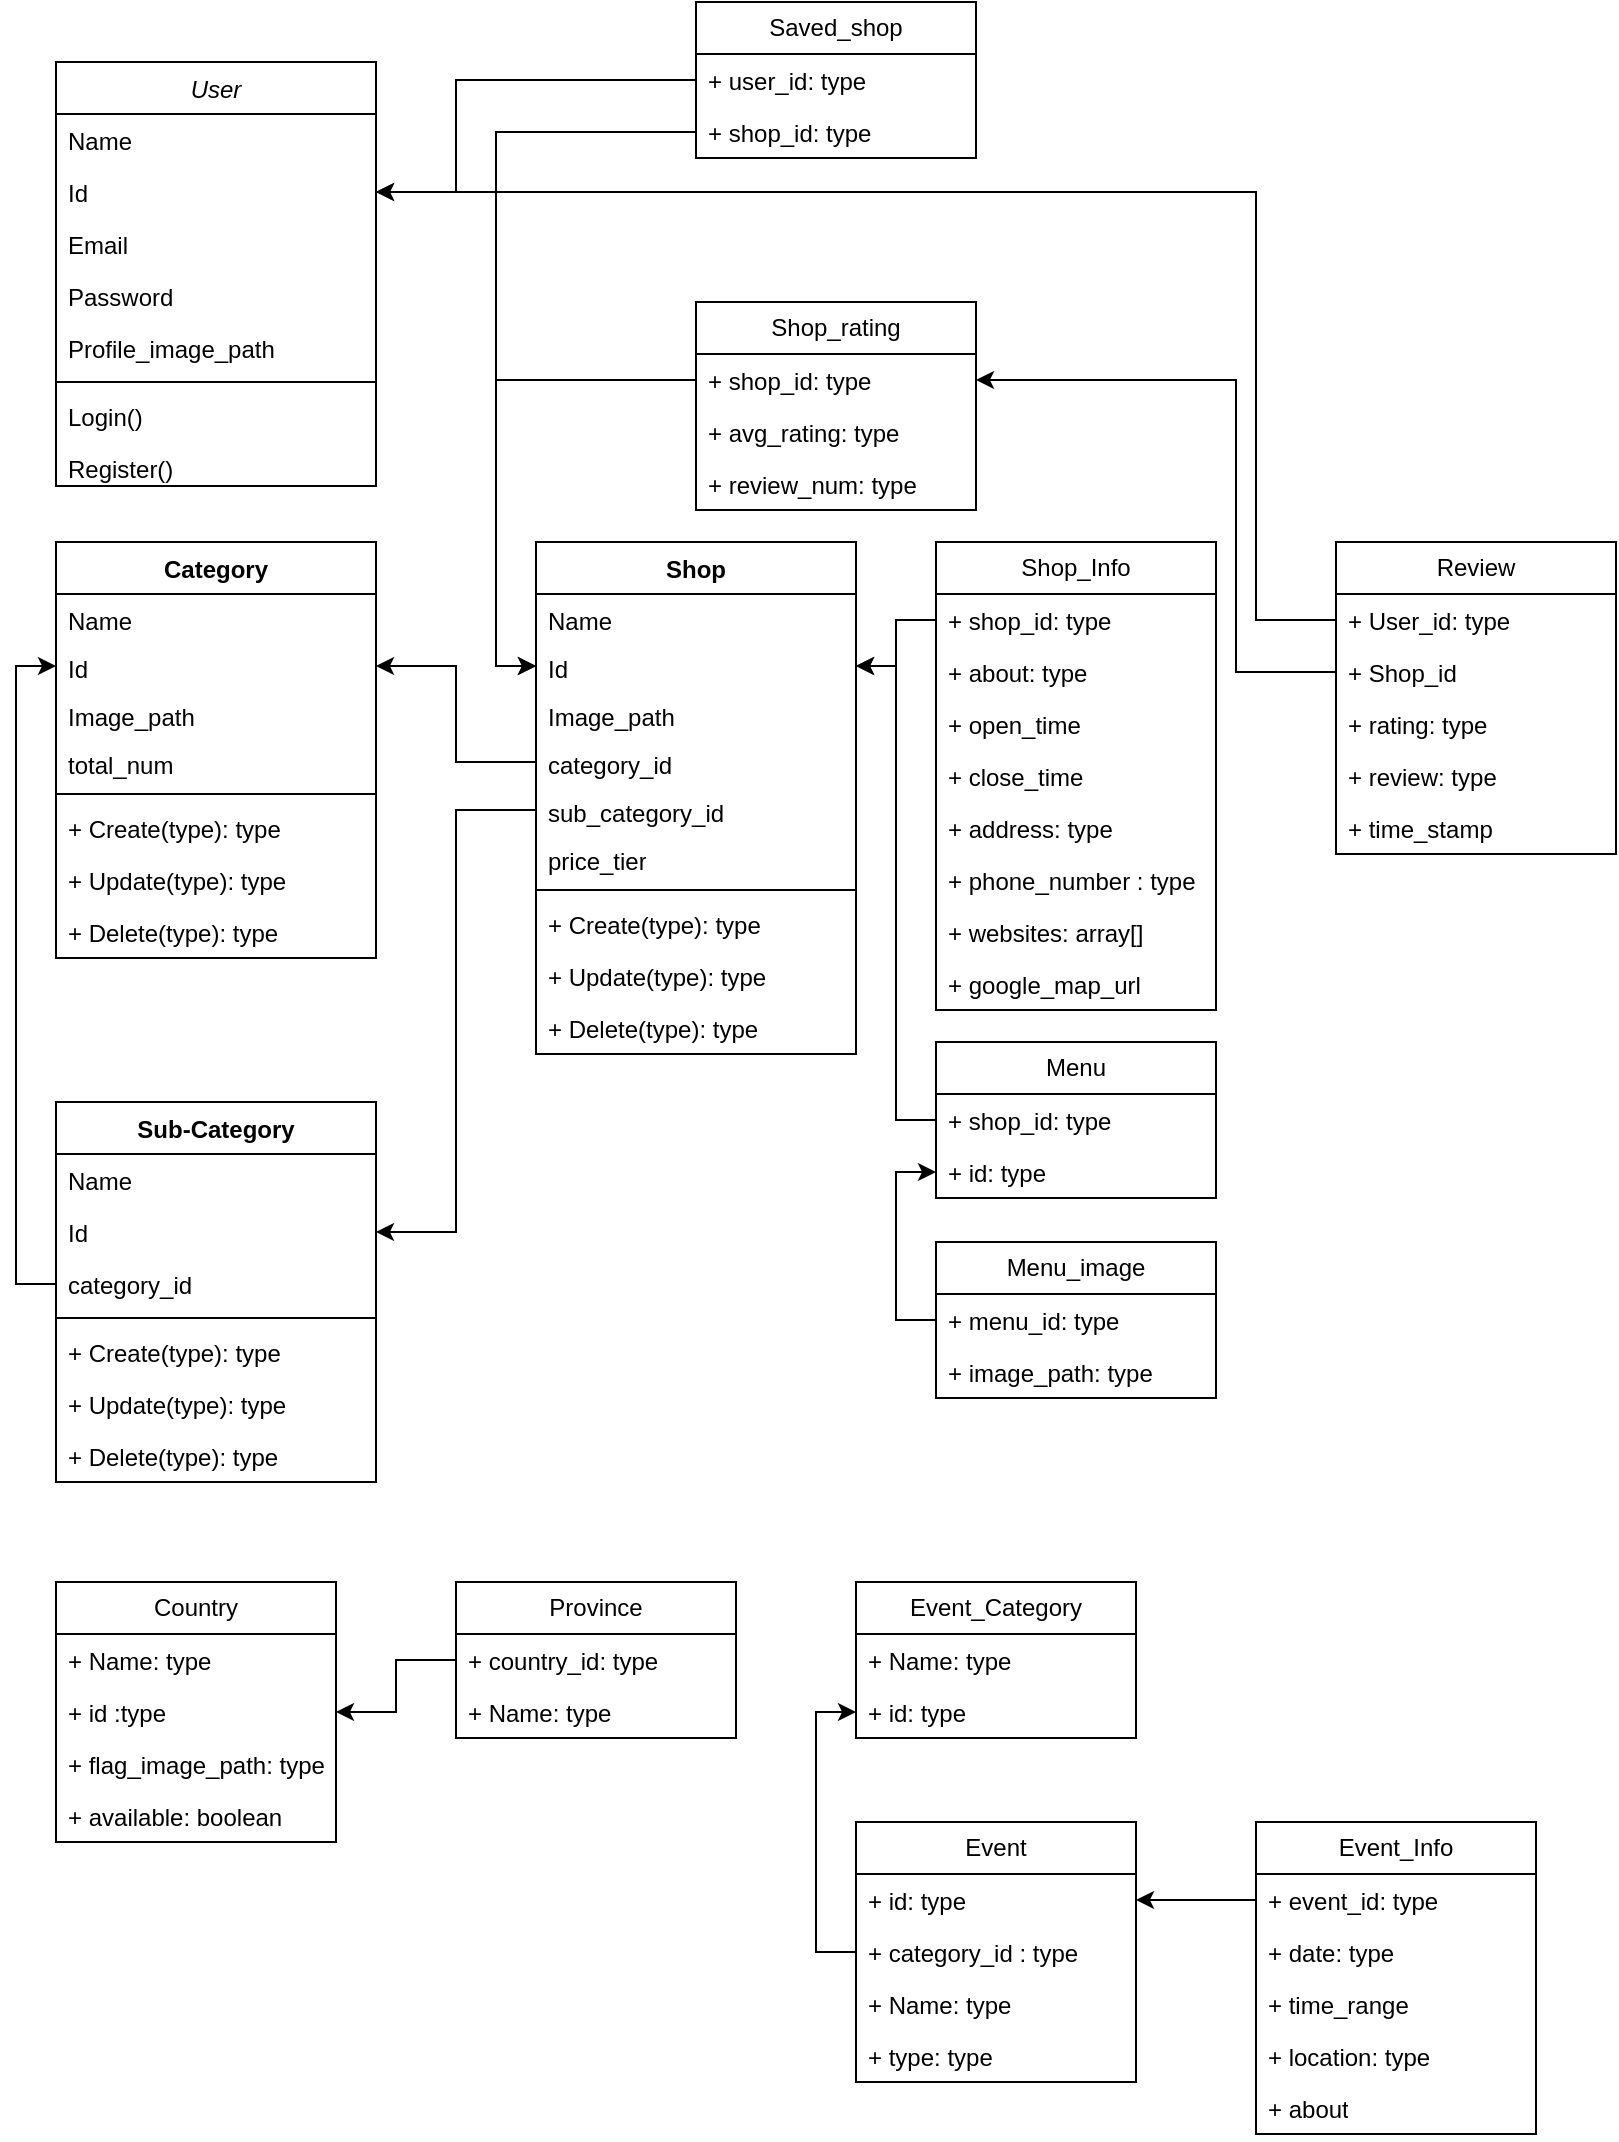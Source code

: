 <mxfile version="24.7.1" type="github">
  <diagram id="C5RBs43oDa-KdzZeNtuy" name="Page-1">
    <mxGraphModel dx="778" dy="419" grid="1" gridSize="10" guides="1" tooltips="1" connect="1" arrows="1" fold="1" page="1" pageScale="1" pageWidth="827" pageHeight="1169" math="0" shadow="0">
      <root>
        <mxCell id="WIyWlLk6GJQsqaUBKTNV-0" />
        <mxCell id="WIyWlLk6GJQsqaUBKTNV-1" parent="WIyWlLk6GJQsqaUBKTNV-0" />
        <mxCell id="zkfFHV4jXpPFQw0GAbJ--0" value="User&#xa;" style="swimlane;fontStyle=2;align=center;verticalAlign=top;childLayout=stackLayout;horizontal=1;startSize=26;horizontalStack=0;resizeParent=1;resizeLast=0;collapsible=1;marginBottom=0;rounded=0;shadow=0;strokeWidth=1;" parent="WIyWlLk6GJQsqaUBKTNV-1" vertex="1">
          <mxGeometry x="200" y="40" width="160" height="212" as="geometry">
            <mxRectangle x="230" y="140" width="160" height="26" as="alternateBounds" />
          </mxGeometry>
        </mxCell>
        <mxCell id="zkfFHV4jXpPFQw0GAbJ--1" value="Name" style="text;align=left;verticalAlign=top;spacingLeft=4;spacingRight=4;overflow=hidden;rotatable=0;points=[[0,0.5],[1,0.5]];portConstraint=eastwest;" parent="zkfFHV4jXpPFQw0GAbJ--0" vertex="1">
          <mxGeometry y="26" width="160" height="26" as="geometry" />
        </mxCell>
        <mxCell id="S7mCLV7I0SKDCTVl_gss-84" value="Id" style="text;align=left;verticalAlign=top;spacingLeft=4;spacingRight=4;overflow=hidden;rotatable=0;points=[[0,0.5],[1,0.5]];portConstraint=eastwest;" vertex="1" parent="zkfFHV4jXpPFQw0GAbJ--0">
          <mxGeometry y="52" width="160" height="26" as="geometry" />
        </mxCell>
        <mxCell id="zkfFHV4jXpPFQw0GAbJ--2" value="Email" style="text;align=left;verticalAlign=top;spacingLeft=4;spacingRight=4;overflow=hidden;rotatable=0;points=[[0,0.5],[1,0.5]];portConstraint=eastwest;rounded=0;shadow=0;html=0;" parent="zkfFHV4jXpPFQw0GAbJ--0" vertex="1">
          <mxGeometry y="78" width="160" height="26" as="geometry" />
        </mxCell>
        <mxCell id="zkfFHV4jXpPFQw0GAbJ--3" value="Password" style="text;align=left;verticalAlign=top;spacingLeft=4;spacingRight=4;overflow=hidden;rotatable=0;points=[[0,0.5],[1,0.5]];portConstraint=eastwest;rounded=0;shadow=0;html=0;" parent="zkfFHV4jXpPFQw0GAbJ--0" vertex="1">
          <mxGeometry y="104" width="160" height="26" as="geometry" />
        </mxCell>
        <mxCell id="S7mCLV7I0SKDCTVl_gss-137" value="Profile_image_path" style="text;align=left;verticalAlign=top;spacingLeft=4;spacingRight=4;overflow=hidden;rotatable=0;points=[[0,0.5],[1,0.5]];portConstraint=eastwest;rounded=0;shadow=0;html=0;" vertex="1" parent="zkfFHV4jXpPFQw0GAbJ--0">
          <mxGeometry y="130" width="160" height="26" as="geometry" />
        </mxCell>
        <mxCell id="zkfFHV4jXpPFQw0GAbJ--4" value="" style="line;html=1;strokeWidth=1;align=left;verticalAlign=middle;spacingTop=-1;spacingLeft=3;spacingRight=3;rotatable=0;labelPosition=right;points=[];portConstraint=eastwest;" parent="zkfFHV4jXpPFQw0GAbJ--0" vertex="1">
          <mxGeometry y="156" width="160" height="8" as="geometry" />
        </mxCell>
        <mxCell id="zkfFHV4jXpPFQw0GAbJ--5" value="Login()" style="text;align=left;verticalAlign=top;spacingLeft=4;spacingRight=4;overflow=hidden;rotatable=0;points=[[0,0.5],[1,0.5]];portConstraint=eastwest;" parent="zkfFHV4jXpPFQw0GAbJ--0" vertex="1">
          <mxGeometry y="164" width="160" height="26" as="geometry" />
        </mxCell>
        <mxCell id="S7mCLV7I0SKDCTVl_gss-4" value="Register()" style="text;align=left;verticalAlign=top;spacingLeft=4;spacingRight=4;overflow=hidden;rotatable=0;points=[[0,0.5],[1,0.5]];portConstraint=eastwest;" vertex="1" parent="zkfFHV4jXpPFQw0GAbJ--0">
          <mxGeometry y="190" width="160" height="22" as="geometry" />
        </mxCell>
        <mxCell id="S7mCLV7I0SKDCTVl_gss-25" value="Category" style="swimlane;align=center;verticalAlign=top;childLayout=stackLayout;horizontal=1;startSize=26;horizontalStack=0;resizeParent=1;resizeParentMax=0;resizeLast=0;collapsible=1;marginBottom=0;whiteSpace=wrap;html=1;" vertex="1" parent="WIyWlLk6GJQsqaUBKTNV-1">
          <mxGeometry x="200" y="280" width="160" height="208" as="geometry">
            <mxRectangle x="200" y="240" width="90" height="30" as="alternateBounds" />
          </mxGeometry>
        </mxCell>
        <mxCell id="S7mCLV7I0SKDCTVl_gss-29" value="Name" style="text;strokeColor=none;fillColor=none;align=left;verticalAlign=top;spacingLeft=4;spacingRight=4;overflow=hidden;rotatable=0;points=[[0,0.5],[1,0.5]];portConstraint=eastwest;whiteSpace=wrap;html=1;" vertex="1" parent="S7mCLV7I0SKDCTVl_gss-25">
          <mxGeometry y="26" width="160" height="24" as="geometry" />
        </mxCell>
        <mxCell id="S7mCLV7I0SKDCTVl_gss-26" value="Id&amp;nbsp;" style="text;strokeColor=none;fillColor=none;align=left;verticalAlign=top;spacingLeft=4;spacingRight=4;overflow=hidden;rotatable=0;points=[[0,0.5],[1,0.5]];portConstraint=eastwest;whiteSpace=wrap;html=1;" vertex="1" parent="S7mCLV7I0SKDCTVl_gss-25">
          <mxGeometry y="50" width="160" height="24" as="geometry" />
        </mxCell>
        <mxCell id="S7mCLV7I0SKDCTVl_gss-30" value="Image_path" style="text;strokeColor=none;fillColor=none;align=left;verticalAlign=top;spacingLeft=4;spacingRight=4;overflow=hidden;rotatable=0;points=[[0,0.5],[1,0.5]];portConstraint=eastwest;whiteSpace=wrap;html=1;" vertex="1" parent="S7mCLV7I0SKDCTVl_gss-25">
          <mxGeometry y="74" width="160" height="24" as="geometry" />
        </mxCell>
        <mxCell id="S7mCLV7I0SKDCTVl_gss-31" value="total_num" style="text;strokeColor=none;fillColor=none;align=left;verticalAlign=top;spacingLeft=4;spacingRight=4;overflow=hidden;rotatable=0;points=[[0,0.5],[1,0.5]];portConstraint=eastwest;whiteSpace=wrap;html=1;" vertex="1" parent="S7mCLV7I0SKDCTVl_gss-25">
          <mxGeometry y="98" width="160" height="24" as="geometry" />
        </mxCell>
        <mxCell id="S7mCLV7I0SKDCTVl_gss-27" value="" style="line;strokeWidth=1;fillColor=none;align=left;verticalAlign=middle;spacingTop=-1;spacingLeft=3;spacingRight=3;rotatable=0;labelPosition=right;points=[];portConstraint=eastwest;strokeColor=inherit;" vertex="1" parent="S7mCLV7I0SKDCTVl_gss-25">
          <mxGeometry y="122" width="160" height="8" as="geometry" />
        </mxCell>
        <mxCell id="S7mCLV7I0SKDCTVl_gss-28" value="+ Create(type): type" style="text;strokeColor=none;fillColor=none;align=left;verticalAlign=top;spacingLeft=4;spacingRight=4;overflow=hidden;rotatable=0;points=[[0,0.5],[1,0.5]];portConstraint=eastwest;whiteSpace=wrap;html=1;" vertex="1" parent="S7mCLV7I0SKDCTVl_gss-25">
          <mxGeometry y="130" width="160" height="26" as="geometry" />
        </mxCell>
        <mxCell id="S7mCLV7I0SKDCTVl_gss-34" value="+ Update(type): type" style="text;strokeColor=none;fillColor=none;align=left;verticalAlign=top;spacingLeft=4;spacingRight=4;overflow=hidden;rotatable=0;points=[[0,0.5],[1,0.5]];portConstraint=eastwest;whiteSpace=wrap;html=1;" vertex="1" parent="S7mCLV7I0SKDCTVl_gss-25">
          <mxGeometry y="156" width="160" height="26" as="geometry" />
        </mxCell>
        <mxCell id="S7mCLV7I0SKDCTVl_gss-33" value="+ Delete(type): type" style="text;strokeColor=none;fillColor=none;align=left;verticalAlign=top;spacingLeft=4;spacingRight=4;overflow=hidden;rotatable=0;points=[[0,0.5],[1,0.5]];portConstraint=eastwest;whiteSpace=wrap;html=1;" vertex="1" parent="S7mCLV7I0SKDCTVl_gss-25">
          <mxGeometry y="182" width="160" height="26" as="geometry" />
        </mxCell>
        <mxCell id="S7mCLV7I0SKDCTVl_gss-35" value="Sub-Category" style="swimlane;fontStyle=1;align=center;verticalAlign=top;childLayout=stackLayout;horizontal=1;startSize=26;horizontalStack=0;resizeParent=1;resizeParentMax=0;resizeLast=0;collapsible=1;marginBottom=0;whiteSpace=wrap;html=1;" vertex="1" parent="WIyWlLk6GJQsqaUBKTNV-1">
          <mxGeometry x="200" y="560" width="160" height="190" as="geometry" />
        </mxCell>
        <mxCell id="S7mCLV7I0SKDCTVl_gss-36" value="Name" style="text;strokeColor=none;fillColor=none;align=left;verticalAlign=top;spacingLeft=4;spacingRight=4;overflow=hidden;rotatable=0;points=[[0,0.5],[1,0.5]];portConstraint=eastwest;whiteSpace=wrap;html=1;" vertex="1" parent="S7mCLV7I0SKDCTVl_gss-35">
          <mxGeometry y="26" width="160" height="26" as="geometry" />
        </mxCell>
        <mxCell id="S7mCLV7I0SKDCTVl_gss-39" value="Id&amp;nbsp;" style="text;strokeColor=none;fillColor=none;align=left;verticalAlign=top;spacingLeft=4;spacingRight=4;overflow=hidden;rotatable=0;points=[[0,0.5],[1,0.5]];portConstraint=eastwest;whiteSpace=wrap;html=1;" vertex="1" parent="S7mCLV7I0SKDCTVl_gss-35">
          <mxGeometry y="52" width="160" height="26" as="geometry" />
        </mxCell>
        <mxCell id="S7mCLV7I0SKDCTVl_gss-40" value="category_id&amp;nbsp;" style="text;strokeColor=none;fillColor=none;align=left;verticalAlign=top;spacingLeft=4;spacingRight=4;overflow=hidden;rotatable=0;points=[[0,0.5],[1,0.5]];portConstraint=eastwest;whiteSpace=wrap;html=1;" vertex="1" parent="S7mCLV7I0SKDCTVl_gss-35">
          <mxGeometry y="78" width="160" height="26" as="geometry" />
        </mxCell>
        <mxCell id="S7mCLV7I0SKDCTVl_gss-37" value="" style="line;strokeWidth=1;fillColor=none;align=left;verticalAlign=middle;spacingTop=-1;spacingLeft=3;spacingRight=3;rotatable=0;labelPosition=right;points=[];portConstraint=eastwest;strokeColor=inherit;" vertex="1" parent="S7mCLV7I0SKDCTVl_gss-35">
          <mxGeometry y="104" width="160" height="8" as="geometry" />
        </mxCell>
        <mxCell id="S7mCLV7I0SKDCTVl_gss-46" value="+ Create(type): type" style="text;strokeColor=none;fillColor=none;align=left;verticalAlign=top;spacingLeft=4;spacingRight=4;overflow=hidden;rotatable=0;points=[[0,0.5],[1,0.5]];portConstraint=eastwest;whiteSpace=wrap;html=1;" vertex="1" parent="S7mCLV7I0SKDCTVl_gss-35">
          <mxGeometry y="112" width="160" height="26" as="geometry" />
        </mxCell>
        <mxCell id="S7mCLV7I0SKDCTVl_gss-47" value="+ Update(type): type" style="text;strokeColor=none;fillColor=none;align=left;verticalAlign=top;spacingLeft=4;spacingRight=4;overflow=hidden;rotatable=0;points=[[0,0.5],[1,0.5]];portConstraint=eastwest;whiteSpace=wrap;html=1;" vertex="1" parent="S7mCLV7I0SKDCTVl_gss-35">
          <mxGeometry y="138" width="160" height="26" as="geometry" />
        </mxCell>
        <mxCell id="S7mCLV7I0SKDCTVl_gss-48" value="+ Delete(type): type" style="text;strokeColor=none;fillColor=none;align=left;verticalAlign=top;spacingLeft=4;spacingRight=4;overflow=hidden;rotatable=0;points=[[0,0.5],[1,0.5]];portConstraint=eastwest;whiteSpace=wrap;html=1;" vertex="1" parent="S7mCLV7I0SKDCTVl_gss-35">
          <mxGeometry y="164" width="160" height="26" as="geometry" />
        </mxCell>
        <mxCell id="S7mCLV7I0SKDCTVl_gss-42" style="edgeStyle=orthogonalEdgeStyle;rounded=0;orthogonalLoop=1;jettySize=auto;html=1;entryX=0;entryY=0.5;entryDx=0;entryDy=0;" edge="1" parent="WIyWlLk6GJQsqaUBKTNV-1" source="S7mCLV7I0SKDCTVl_gss-40" target="S7mCLV7I0SKDCTVl_gss-26">
          <mxGeometry relative="1" as="geometry" />
        </mxCell>
        <mxCell id="S7mCLV7I0SKDCTVl_gss-49" value="Shop" style="swimlane;align=center;verticalAlign=top;childLayout=stackLayout;horizontal=1;startSize=26;horizontalStack=0;resizeParent=1;resizeParentMax=0;resizeLast=0;collapsible=1;marginBottom=0;whiteSpace=wrap;html=1;" vertex="1" parent="WIyWlLk6GJQsqaUBKTNV-1">
          <mxGeometry x="440" y="280" width="160" height="256" as="geometry">
            <mxRectangle x="200" y="240" width="90" height="30" as="alternateBounds" />
          </mxGeometry>
        </mxCell>
        <mxCell id="S7mCLV7I0SKDCTVl_gss-50" value="Name" style="text;strokeColor=none;fillColor=none;align=left;verticalAlign=top;spacingLeft=4;spacingRight=4;overflow=hidden;rotatable=0;points=[[0,0.5],[1,0.5]];portConstraint=eastwest;whiteSpace=wrap;html=1;" vertex="1" parent="S7mCLV7I0SKDCTVl_gss-49">
          <mxGeometry y="26" width="160" height="24" as="geometry" />
        </mxCell>
        <mxCell id="S7mCLV7I0SKDCTVl_gss-51" value="Id&amp;nbsp;" style="text;strokeColor=none;fillColor=none;align=left;verticalAlign=top;spacingLeft=4;spacingRight=4;overflow=hidden;rotatable=0;points=[[0,0.5],[1,0.5]];portConstraint=eastwest;whiteSpace=wrap;html=1;" vertex="1" parent="S7mCLV7I0SKDCTVl_gss-49">
          <mxGeometry y="50" width="160" height="24" as="geometry" />
        </mxCell>
        <mxCell id="S7mCLV7I0SKDCTVl_gss-52" value="Image_path" style="text;strokeColor=none;fillColor=none;align=left;verticalAlign=top;spacingLeft=4;spacingRight=4;overflow=hidden;rotatable=0;points=[[0,0.5],[1,0.5]];portConstraint=eastwest;whiteSpace=wrap;html=1;" vertex="1" parent="S7mCLV7I0SKDCTVl_gss-49">
          <mxGeometry y="74" width="160" height="24" as="geometry" />
        </mxCell>
        <mxCell id="S7mCLV7I0SKDCTVl_gss-53" value="category_id" style="text;strokeColor=none;fillColor=none;align=left;verticalAlign=top;spacingLeft=4;spacingRight=4;overflow=hidden;rotatable=0;points=[[0,0.5],[1,0.5]];portConstraint=eastwest;whiteSpace=wrap;html=1;" vertex="1" parent="S7mCLV7I0SKDCTVl_gss-49">
          <mxGeometry y="98" width="160" height="24" as="geometry" />
        </mxCell>
        <mxCell id="S7mCLV7I0SKDCTVl_gss-59" value="sub_category_id" style="text;strokeColor=none;fillColor=none;align=left;verticalAlign=top;spacingLeft=4;spacingRight=4;overflow=hidden;rotatable=0;points=[[0,0.5],[1,0.5]];portConstraint=eastwest;whiteSpace=wrap;html=1;" vertex="1" parent="S7mCLV7I0SKDCTVl_gss-49">
          <mxGeometry y="122" width="160" height="24" as="geometry" />
        </mxCell>
        <mxCell id="S7mCLV7I0SKDCTVl_gss-109" value="price_tier" style="text;strokeColor=none;fillColor=none;align=left;verticalAlign=top;spacingLeft=4;spacingRight=4;overflow=hidden;rotatable=0;points=[[0,0.5],[1,0.5]];portConstraint=eastwest;whiteSpace=wrap;html=1;" vertex="1" parent="S7mCLV7I0SKDCTVl_gss-49">
          <mxGeometry y="146" width="160" height="24" as="geometry" />
        </mxCell>
        <mxCell id="S7mCLV7I0SKDCTVl_gss-54" value="" style="line;strokeWidth=1;fillColor=none;align=left;verticalAlign=middle;spacingTop=-1;spacingLeft=3;spacingRight=3;rotatable=0;labelPosition=right;points=[];portConstraint=eastwest;strokeColor=inherit;" vertex="1" parent="S7mCLV7I0SKDCTVl_gss-49">
          <mxGeometry y="170" width="160" height="8" as="geometry" />
        </mxCell>
        <mxCell id="S7mCLV7I0SKDCTVl_gss-55" value="+ Create(type): type" style="text;strokeColor=none;fillColor=none;align=left;verticalAlign=top;spacingLeft=4;spacingRight=4;overflow=hidden;rotatable=0;points=[[0,0.5],[1,0.5]];portConstraint=eastwest;whiteSpace=wrap;html=1;" vertex="1" parent="S7mCLV7I0SKDCTVl_gss-49">
          <mxGeometry y="178" width="160" height="26" as="geometry" />
        </mxCell>
        <mxCell id="S7mCLV7I0SKDCTVl_gss-56" value="+ Update(type): type" style="text;strokeColor=none;fillColor=none;align=left;verticalAlign=top;spacingLeft=4;spacingRight=4;overflow=hidden;rotatable=0;points=[[0,0.5],[1,0.5]];portConstraint=eastwest;whiteSpace=wrap;html=1;" vertex="1" parent="S7mCLV7I0SKDCTVl_gss-49">
          <mxGeometry y="204" width="160" height="26" as="geometry" />
        </mxCell>
        <mxCell id="S7mCLV7I0SKDCTVl_gss-57" value="+ Delete(type): type" style="text;strokeColor=none;fillColor=none;align=left;verticalAlign=top;spacingLeft=4;spacingRight=4;overflow=hidden;rotatable=0;points=[[0,0.5],[1,0.5]];portConstraint=eastwest;whiteSpace=wrap;html=1;" vertex="1" parent="S7mCLV7I0SKDCTVl_gss-49">
          <mxGeometry y="230" width="160" height="26" as="geometry" />
        </mxCell>
        <mxCell id="S7mCLV7I0SKDCTVl_gss-58" style="edgeStyle=orthogonalEdgeStyle;rounded=0;orthogonalLoop=1;jettySize=auto;html=1;entryX=1;entryY=0.5;entryDx=0;entryDy=0;" edge="1" parent="WIyWlLk6GJQsqaUBKTNV-1" source="S7mCLV7I0SKDCTVl_gss-53" target="S7mCLV7I0SKDCTVl_gss-26">
          <mxGeometry relative="1" as="geometry" />
        </mxCell>
        <mxCell id="S7mCLV7I0SKDCTVl_gss-60" style="edgeStyle=orthogonalEdgeStyle;rounded=0;orthogonalLoop=1;jettySize=auto;html=1;" edge="1" parent="WIyWlLk6GJQsqaUBKTNV-1" source="S7mCLV7I0SKDCTVl_gss-59" target="S7mCLV7I0SKDCTVl_gss-39">
          <mxGeometry relative="1" as="geometry" />
        </mxCell>
        <mxCell id="S7mCLV7I0SKDCTVl_gss-61" value="Shop_Info" style="swimlane;fontStyle=0;childLayout=stackLayout;horizontal=1;startSize=26;fillColor=none;horizontalStack=0;resizeParent=1;resizeParentMax=0;resizeLast=0;collapsible=1;marginBottom=0;whiteSpace=wrap;html=1;" vertex="1" parent="WIyWlLk6GJQsqaUBKTNV-1">
          <mxGeometry x="640" y="280" width="140" height="234" as="geometry" />
        </mxCell>
        <mxCell id="S7mCLV7I0SKDCTVl_gss-62" value="+ shop_id: type" style="text;strokeColor=none;fillColor=none;align=left;verticalAlign=top;spacingLeft=4;spacingRight=4;overflow=hidden;rotatable=0;points=[[0,0.5],[1,0.5]];portConstraint=eastwest;whiteSpace=wrap;html=1;" vertex="1" parent="S7mCLV7I0SKDCTVl_gss-61">
          <mxGeometry y="26" width="140" height="26" as="geometry" />
        </mxCell>
        <mxCell id="S7mCLV7I0SKDCTVl_gss-63" value="+ about: type" style="text;strokeColor=none;fillColor=none;align=left;verticalAlign=top;spacingLeft=4;spacingRight=4;overflow=hidden;rotatable=0;points=[[0,0.5],[1,0.5]];portConstraint=eastwest;whiteSpace=wrap;html=1;" vertex="1" parent="S7mCLV7I0SKDCTVl_gss-61">
          <mxGeometry y="52" width="140" height="26" as="geometry" />
        </mxCell>
        <mxCell id="S7mCLV7I0SKDCTVl_gss-90" value="+ open_time" style="text;strokeColor=none;fillColor=none;align=left;verticalAlign=top;spacingLeft=4;spacingRight=4;overflow=hidden;rotatable=0;points=[[0,0.5],[1,0.5]];portConstraint=eastwest;whiteSpace=wrap;html=1;" vertex="1" parent="S7mCLV7I0SKDCTVl_gss-61">
          <mxGeometry y="78" width="140" height="26" as="geometry" />
        </mxCell>
        <mxCell id="S7mCLV7I0SKDCTVl_gss-91" value="+ close_time" style="text;strokeColor=none;fillColor=none;align=left;verticalAlign=top;spacingLeft=4;spacingRight=4;overflow=hidden;rotatable=0;points=[[0,0.5],[1,0.5]];portConstraint=eastwest;whiteSpace=wrap;html=1;" vertex="1" parent="S7mCLV7I0SKDCTVl_gss-61">
          <mxGeometry y="104" width="140" height="26" as="geometry" />
        </mxCell>
        <mxCell id="S7mCLV7I0SKDCTVl_gss-64" value="+ address: type" style="text;strokeColor=none;fillColor=none;align=left;verticalAlign=top;spacingLeft=4;spacingRight=4;overflow=hidden;rotatable=0;points=[[0,0.5],[1,0.5]];portConstraint=eastwest;whiteSpace=wrap;html=1;" vertex="1" parent="S7mCLV7I0SKDCTVl_gss-61">
          <mxGeometry y="130" width="140" height="26" as="geometry" />
        </mxCell>
        <mxCell id="S7mCLV7I0SKDCTVl_gss-66" value="+ phone_number : type" style="text;strokeColor=none;fillColor=none;align=left;verticalAlign=top;spacingLeft=4;spacingRight=4;overflow=hidden;rotatable=0;points=[[0,0.5],[1,0.5]];portConstraint=eastwest;whiteSpace=wrap;html=1;" vertex="1" parent="S7mCLV7I0SKDCTVl_gss-61">
          <mxGeometry y="156" width="140" height="26" as="geometry" />
        </mxCell>
        <mxCell id="S7mCLV7I0SKDCTVl_gss-67" value="+ websites: array[]" style="text;strokeColor=none;fillColor=none;align=left;verticalAlign=top;spacingLeft=4;spacingRight=4;overflow=hidden;rotatable=0;points=[[0,0.5],[1,0.5]];portConstraint=eastwest;whiteSpace=wrap;html=1;" vertex="1" parent="S7mCLV7I0SKDCTVl_gss-61">
          <mxGeometry y="182" width="140" height="26" as="geometry" />
        </mxCell>
        <mxCell id="S7mCLV7I0SKDCTVl_gss-68" value="+ google_map_url&amp;nbsp;" style="text;strokeColor=none;fillColor=none;align=left;verticalAlign=top;spacingLeft=4;spacingRight=4;overflow=hidden;rotatable=0;points=[[0,0.5],[1,0.5]];portConstraint=eastwest;whiteSpace=wrap;html=1;" vertex="1" parent="S7mCLV7I0SKDCTVl_gss-61">
          <mxGeometry y="208" width="140" height="26" as="geometry" />
        </mxCell>
        <mxCell id="S7mCLV7I0SKDCTVl_gss-65" style="edgeStyle=orthogonalEdgeStyle;rounded=0;orthogonalLoop=1;jettySize=auto;html=1;" edge="1" parent="WIyWlLk6GJQsqaUBKTNV-1" source="S7mCLV7I0SKDCTVl_gss-62" target="S7mCLV7I0SKDCTVl_gss-51">
          <mxGeometry relative="1" as="geometry" />
        </mxCell>
        <mxCell id="S7mCLV7I0SKDCTVl_gss-69" value="Menu" style="swimlane;fontStyle=0;childLayout=stackLayout;horizontal=1;startSize=26;fillColor=none;horizontalStack=0;resizeParent=1;resizeParentMax=0;resizeLast=0;collapsible=1;marginBottom=0;whiteSpace=wrap;html=1;" vertex="1" parent="WIyWlLk6GJQsqaUBKTNV-1">
          <mxGeometry x="640" y="530" width="140" height="78" as="geometry" />
        </mxCell>
        <mxCell id="S7mCLV7I0SKDCTVl_gss-70" value="+ shop_id: type" style="text;strokeColor=none;fillColor=none;align=left;verticalAlign=top;spacingLeft=4;spacingRight=4;overflow=hidden;rotatable=0;points=[[0,0.5],[1,0.5]];portConstraint=eastwest;whiteSpace=wrap;html=1;" vertex="1" parent="S7mCLV7I0SKDCTVl_gss-69">
          <mxGeometry y="26" width="140" height="26" as="geometry" />
        </mxCell>
        <mxCell id="S7mCLV7I0SKDCTVl_gss-71" value="+ id: type" style="text;strokeColor=none;fillColor=none;align=left;verticalAlign=top;spacingLeft=4;spacingRight=4;overflow=hidden;rotatable=0;points=[[0,0.5],[1,0.5]];portConstraint=eastwest;whiteSpace=wrap;html=1;" vertex="1" parent="S7mCLV7I0SKDCTVl_gss-69">
          <mxGeometry y="52" width="140" height="26" as="geometry" />
        </mxCell>
        <mxCell id="S7mCLV7I0SKDCTVl_gss-73" style="edgeStyle=orthogonalEdgeStyle;rounded=0;orthogonalLoop=1;jettySize=auto;html=1;entryX=1;entryY=0.5;entryDx=0;entryDy=0;" edge="1" parent="WIyWlLk6GJQsqaUBKTNV-1" source="S7mCLV7I0SKDCTVl_gss-70" target="S7mCLV7I0SKDCTVl_gss-51">
          <mxGeometry relative="1" as="geometry" />
        </mxCell>
        <mxCell id="S7mCLV7I0SKDCTVl_gss-74" value="Menu_image" style="swimlane;fontStyle=0;childLayout=stackLayout;horizontal=1;startSize=26;fillColor=none;horizontalStack=0;resizeParent=1;resizeParentMax=0;resizeLast=0;collapsible=1;marginBottom=0;whiteSpace=wrap;html=1;" vertex="1" parent="WIyWlLk6GJQsqaUBKTNV-1">
          <mxGeometry x="640" y="630" width="140" height="78" as="geometry" />
        </mxCell>
        <mxCell id="S7mCLV7I0SKDCTVl_gss-75" value="+ menu_id: type" style="text;strokeColor=none;fillColor=none;align=left;verticalAlign=top;spacingLeft=4;spacingRight=4;overflow=hidden;rotatable=0;points=[[0,0.5],[1,0.5]];portConstraint=eastwest;whiteSpace=wrap;html=1;" vertex="1" parent="S7mCLV7I0SKDCTVl_gss-74">
          <mxGeometry y="26" width="140" height="26" as="geometry" />
        </mxCell>
        <mxCell id="S7mCLV7I0SKDCTVl_gss-119" value="+ image_path: type" style="text;strokeColor=none;fillColor=none;align=left;verticalAlign=top;spacingLeft=4;spacingRight=4;overflow=hidden;rotatable=0;points=[[0,0.5],[1,0.5]];portConstraint=eastwest;whiteSpace=wrap;html=1;" vertex="1" parent="S7mCLV7I0SKDCTVl_gss-74">
          <mxGeometry y="52" width="140" height="26" as="geometry" />
        </mxCell>
        <mxCell id="S7mCLV7I0SKDCTVl_gss-78" style="edgeStyle=orthogonalEdgeStyle;rounded=0;orthogonalLoop=1;jettySize=auto;html=1;entryX=0;entryY=0.5;entryDx=0;entryDy=0;" edge="1" parent="WIyWlLk6GJQsqaUBKTNV-1" source="S7mCLV7I0SKDCTVl_gss-75" target="S7mCLV7I0SKDCTVl_gss-71">
          <mxGeometry relative="1" as="geometry" />
        </mxCell>
        <mxCell id="S7mCLV7I0SKDCTVl_gss-79" value="Review" style="swimlane;fontStyle=0;childLayout=stackLayout;horizontal=1;startSize=26;fillColor=none;horizontalStack=0;resizeParent=1;resizeParentMax=0;resizeLast=0;collapsible=1;marginBottom=0;whiteSpace=wrap;html=1;" vertex="1" parent="WIyWlLk6GJQsqaUBKTNV-1">
          <mxGeometry x="840" y="280" width="140" height="156" as="geometry" />
        </mxCell>
        <mxCell id="S7mCLV7I0SKDCTVl_gss-80" value="+ User_id: type" style="text;strokeColor=none;fillColor=none;align=left;verticalAlign=top;spacingLeft=4;spacingRight=4;overflow=hidden;rotatable=0;points=[[0,0.5],[1,0.5]];portConstraint=eastwest;whiteSpace=wrap;html=1;" vertex="1" parent="S7mCLV7I0SKDCTVl_gss-79">
          <mxGeometry y="26" width="140" height="26" as="geometry" />
        </mxCell>
        <mxCell id="S7mCLV7I0SKDCTVl_gss-98" value="+ Shop_id" style="text;strokeColor=none;fillColor=none;align=left;verticalAlign=top;spacingLeft=4;spacingRight=4;overflow=hidden;rotatable=0;points=[[0,0.5],[1,0.5]];portConstraint=eastwest;whiteSpace=wrap;html=1;" vertex="1" parent="S7mCLV7I0SKDCTVl_gss-79">
          <mxGeometry y="52" width="140" height="26" as="geometry" />
        </mxCell>
        <mxCell id="S7mCLV7I0SKDCTVl_gss-81" value="+ rating: type" style="text;strokeColor=none;fillColor=none;align=left;verticalAlign=top;spacingLeft=4;spacingRight=4;overflow=hidden;rotatable=0;points=[[0,0.5],[1,0.5]];portConstraint=eastwest;whiteSpace=wrap;html=1;" vertex="1" parent="S7mCLV7I0SKDCTVl_gss-79">
          <mxGeometry y="78" width="140" height="26" as="geometry" />
        </mxCell>
        <mxCell id="S7mCLV7I0SKDCTVl_gss-82" value="+ review: type" style="text;strokeColor=none;fillColor=none;align=left;verticalAlign=top;spacingLeft=4;spacingRight=4;overflow=hidden;rotatable=0;points=[[0,0.5],[1,0.5]];portConstraint=eastwest;whiteSpace=wrap;html=1;" vertex="1" parent="S7mCLV7I0SKDCTVl_gss-79">
          <mxGeometry y="104" width="140" height="26" as="geometry" />
        </mxCell>
        <mxCell id="S7mCLV7I0SKDCTVl_gss-100" value="+ time_stamp" style="text;strokeColor=none;fillColor=none;align=left;verticalAlign=top;spacingLeft=4;spacingRight=4;overflow=hidden;rotatable=0;points=[[0,0.5],[1,0.5]];portConstraint=eastwest;whiteSpace=wrap;html=1;" vertex="1" parent="S7mCLV7I0SKDCTVl_gss-79">
          <mxGeometry y="130" width="140" height="26" as="geometry" />
        </mxCell>
        <mxCell id="S7mCLV7I0SKDCTVl_gss-83" style="edgeStyle=orthogonalEdgeStyle;rounded=0;orthogonalLoop=1;jettySize=auto;html=1;" edge="1" parent="WIyWlLk6GJQsqaUBKTNV-1" source="S7mCLV7I0SKDCTVl_gss-80" target="S7mCLV7I0SKDCTVl_gss-84">
          <mxGeometry relative="1" as="geometry">
            <Array as="points">
              <mxPoint x="800" y="319" />
              <mxPoint x="800" y="105" />
            </Array>
          </mxGeometry>
        </mxCell>
        <mxCell id="S7mCLV7I0SKDCTVl_gss-85" value="Shop_rating" style="swimlane;fontStyle=0;childLayout=stackLayout;horizontal=1;startSize=26;fillColor=none;horizontalStack=0;resizeParent=1;resizeParentMax=0;resizeLast=0;collapsible=1;marginBottom=0;whiteSpace=wrap;html=1;" vertex="1" parent="WIyWlLk6GJQsqaUBKTNV-1">
          <mxGeometry x="520" y="160" width="140" height="104" as="geometry" />
        </mxCell>
        <mxCell id="S7mCLV7I0SKDCTVl_gss-86" value="+ shop_id: type" style="text;strokeColor=none;fillColor=none;align=left;verticalAlign=top;spacingLeft=4;spacingRight=4;overflow=hidden;rotatable=0;points=[[0,0.5],[1,0.5]];portConstraint=eastwest;whiteSpace=wrap;html=1;" vertex="1" parent="S7mCLV7I0SKDCTVl_gss-85">
          <mxGeometry y="26" width="140" height="26" as="geometry" />
        </mxCell>
        <mxCell id="S7mCLV7I0SKDCTVl_gss-87" value="+ avg_rating: type" style="text;strokeColor=none;fillColor=none;align=left;verticalAlign=top;spacingLeft=4;spacingRight=4;overflow=hidden;rotatable=0;points=[[0,0.5],[1,0.5]];portConstraint=eastwest;whiteSpace=wrap;html=1;" vertex="1" parent="S7mCLV7I0SKDCTVl_gss-85">
          <mxGeometry y="52" width="140" height="26" as="geometry" />
        </mxCell>
        <mxCell id="S7mCLV7I0SKDCTVl_gss-88" value="+ review_num: type" style="text;strokeColor=none;fillColor=none;align=left;verticalAlign=top;spacingLeft=4;spacingRight=4;overflow=hidden;rotatable=0;points=[[0,0.5],[1,0.5]];portConstraint=eastwest;whiteSpace=wrap;html=1;" vertex="1" parent="S7mCLV7I0SKDCTVl_gss-85">
          <mxGeometry y="78" width="140" height="26" as="geometry" />
        </mxCell>
        <mxCell id="S7mCLV7I0SKDCTVl_gss-89" style="edgeStyle=orthogonalEdgeStyle;rounded=0;orthogonalLoop=1;jettySize=auto;html=1;entryX=0;entryY=0.5;entryDx=0;entryDy=0;" edge="1" parent="WIyWlLk6GJQsqaUBKTNV-1" source="S7mCLV7I0SKDCTVl_gss-86" target="S7mCLV7I0SKDCTVl_gss-51">
          <mxGeometry relative="1" as="geometry" />
        </mxCell>
        <mxCell id="S7mCLV7I0SKDCTVl_gss-99" style="edgeStyle=orthogonalEdgeStyle;rounded=0;orthogonalLoop=1;jettySize=auto;html=1;" edge="1" parent="WIyWlLk6GJQsqaUBKTNV-1" source="S7mCLV7I0SKDCTVl_gss-98" target="S7mCLV7I0SKDCTVl_gss-86">
          <mxGeometry relative="1" as="geometry">
            <Array as="points">
              <mxPoint x="790" y="345" />
              <mxPoint x="790" y="199" />
            </Array>
          </mxGeometry>
        </mxCell>
        <mxCell id="S7mCLV7I0SKDCTVl_gss-101" value="Saved_shop" style="swimlane;fontStyle=0;childLayout=stackLayout;horizontal=1;startSize=26;fillColor=none;horizontalStack=0;resizeParent=1;resizeParentMax=0;resizeLast=0;collapsible=1;marginBottom=0;whiteSpace=wrap;html=1;" vertex="1" parent="WIyWlLk6GJQsqaUBKTNV-1">
          <mxGeometry x="520" y="10" width="140" height="78" as="geometry" />
        </mxCell>
        <mxCell id="S7mCLV7I0SKDCTVl_gss-102" value="+ user_id: type" style="text;strokeColor=none;fillColor=none;align=left;verticalAlign=top;spacingLeft=4;spacingRight=4;overflow=hidden;rotatable=0;points=[[0,0.5],[1,0.5]];portConstraint=eastwest;whiteSpace=wrap;html=1;" vertex="1" parent="S7mCLV7I0SKDCTVl_gss-101">
          <mxGeometry y="26" width="140" height="26" as="geometry" />
        </mxCell>
        <mxCell id="S7mCLV7I0SKDCTVl_gss-103" value="+ shop_id: type" style="text;strokeColor=none;fillColor=none;align=left;verticalAlign=top;spacingLeft=4;spacingRight=4;overflow=hidden;rotatable=0;points=[[0,0.5],[1,0.5]];portConstraint=eastwest;whiteSpace=wrap;html=1;" vertex="1" parent="S7mCLV7I0SKDCTVl_gss-101">
          <mxGeometry y="52" width="140" height="26" as="geometry" />
        </mxCell>
        <mxCell id="S7mCLV7I0SKDCTVl_gss-105" style="edgeStyle=orthogonalEdgeStyle;rounded=0;orthogonalLoop=1;jettySize=auto;html=1;entryX=1;entryY=0.5;entryDx=0;entryDy=0;" edge="1" parent="WIyWlLk6GJQsqaUBKTNV-1" source="S7mCLV7I0SKDCTVl_gss-102" target="S7mCLV7I0SKDCTVl_gss-84">
          <mxGeometry relative="1" as="geometry">
            <Array as="points">
              <mxPoint x="400" y="49" />
              <mxPoint x="400" y="105" />
            </Array>
          </mxGeometry>
        </mxCell>
        <mxCell id="S7mCLV7I0SKDCTVl_gss-108" style="edgeStyle=orthogonalEdgeStyle;rounded=0;orthogonalLoop=1;jettySize=auto;html=1;entryX=0;entryY=0.5;entryDx=0;entryDy=0;" edge="1" parent="WIyWlLk6GJQsqaUBKTNV-1" source="S7mCLV7I0SKDCTVl_gss-103" target="S7mCLV7I0SKDCTVl_gss-51">
          <mxGeometry relative="1" as="geometry" />
        </mxCell>
        <mxCell id="S7mCLV7I0SKDCTVl_gss-110" value="Country" style="swimlane;fontStyle=0;childLayout=stackLayout;horizontal=1;startSize=26;fillColor=none;horizontalStack=0;resizeParent=1;resizeParentMax=0;resizeLast=0;collapsible=1;marginBottom=0;whiteSpace=wrap;html=1;" vertex="1" parent="WIyWlLk6GJQsqaUBKTNV-1">
          <mxGeometry x="200" y="800" width="140" height="130" as="geometry" />
        </mxCell>
        <mxCell id="S7mCLV7I0SKDCTVl_gss-111" value="+ Name: type" style="text;strokeColor=none;fillColor=none;align=left;verticalAlign=top;spacingLeft=4;spacingRight=4;overflow=hidden;rotatable=0;points=[[0,0.5],[1,0.5]];portConstraint=eastwest;whiteSpace=wrap;html=1;" vertex="1" parent="S7mCLV7I0SKDCTVl_gss-110">
          <mxGeometry y="26" width="140" height="26" as="geometry" />
        </mxCell>
        <mxCell id="S7mCLV7I0SKDCTVl_gss-118" value="+ id :type" style="text;strokeColor=none;fillColor=none;align=left;verticalAlign=top;spacingLeft=4;spacingRight=4;overflow=hidden;rotatable=0;points=[[0,0.5],[1,0.5]];portConstraint=eastwest;whiteSpace=wrap;html=1;" vertex="1" parent="S7mCLV7I0SKDCTVl_gss-110">
          <mxGeometry y="52" width="140" height="26" as="geometry" />
        </mxCell>
        <mxCell id="S7mCLV7I0SKDCTVl_gss-112" value="+ flag_image_path: type" style="text;strokeColor=none;fillColor=none;align=left;verticalAlign=top;spacingLeft=4;spacingRight=4;overflow=hidden;rotatable=0;points=[[0,0.5],[1,0.5]];portConstraint=eastwest;whiteSpace=wrap;html=1;" vertex="1" parent="S7mCLV7I0SKDCTVl_gss-110">
          <mxGeometry y="78" width="140" height="26" as="geometry" />
        </mxCell>
        <mxCell id="S7mCLV7I0SKDCTVl_gss-113" value="+ available: boolean" style="text;strokeColor=none;fillColor=none;align=left;verticalAlign=top;spacingLeft=4;spacingRight=4;overflow=hidden;rotatable=0;points=[[0,0.5],[1,0.5]];portConstraint=eastwest;whiteSpace=wrap;html=1;" vertex="1" parent="S7mCLV7I0SKDCTVl_gss-110">
          <mxGeometry y="104" width="140" height="26" as="geometry" />
        </mxCell>
        <mxCell id="S7mCLV7I0SKDCTVl_gss-114" value="Province" style="swimlane;fontStyle=0;childLayout=stackLayout;horizontal=1;startSize=26;fillColor=none;horizontalStack=0;resizeParent=1;resizeParentMax=0;resizeLast=0;collapsible=1;marginBottom=0;whiteSpace=wrap;html=1;" vertex="1" parent="WIyWlLk6GJQsqaUBKTNV-1">
          <mxGeometry x="400" y="800" width="140" height="78" as="geometry" />
        </mxCell>
        <mxCell id="S7mCLV7I0SKDCTVl_gss-115" value="+ country_id: type" style="text;strokeColor=none;fillColor=none;align=left;verticalAlign=top;spacingLeft=4;spacingRight=4;overflow=hidden;rotatable=0;points=[[0,0.5],[1,0.5]];portConstraint=eastwest;whiteSpace=wrap;html=1;" vertex="1" parent="S7mCLV7I0SKDCTVl_gss-114">
          <mxGeometry y="26" width="140" height="26" as="geometry" />
        </mxCell>
        <mxCell id="S7mCLV7I0SKDCTVl_gss-116" value="+ Name: type" style="text;strokeColor=none;fillColor=none;align=left;verticalAlign=top;spacingLeft=4;spacingRight=4;overflow=hidden;rotatable=0;points=[[0,0.5],[1,0.5]];portConstraint=eastwest;whiteSpace=wrap;html=1;" vertex="1" parent="S7mCLV7I0SKDCTVl_gss-114">
          <mxGeometry y="52" width="140" height="26" as="geometry" />
        </mxCell>
        <mxCell id="S7mCLV7I0SKDCTVl_gss-120" style="edgeStyle=orthogonalEdgeStyle;rounded=0;orthogonalLoop=1;jettySize=auto;html=1;entryX=1;entryY=0.5;entryDx=0;entryDy=0;" edge="1" parent="WIyWlLk6GJQsqaUBKTNV-1" source="S7mCLV7I0SKDCTVl_gss-115" target="S7mCLV7I0SKDCTVl_gss-118">
          <mxGeometry relative="1" as="geometry" />
        </mxCell>
        <mxCell id="S7mCLV7I0SKDCTVl_gss-121" value="Event_Category" style="swimlane;fontStyle=0;childLayout=stackLayout;horizontal=1;startSize=26;fillColor=none;horizontalStack=0;resizeParent=1;resizeParentMax=0;resizeLast=0;collapsible=1;marginBottom=0;whiteSpace=wrap;html=1;" vertex="1" parent="WIyWlLk6GJQsqaUBKTNV-1">
          <mxGeometry x="600" y="800" width="140" height="78" as="geometry" />
        </mxCell>
        <mxCell id="S7mCLV7I0SKDCTVl_gss-122" value="+ Name: type" style="text;strokeColor=none;fillColor=none;align=left;verticalAlign=top;spacingLeft=4;spacingRight=4;overflow=hidden;rotatable=0;points=[[0,0.5],[1,0.5]];portConstraint=eastwest;whiteSpace=wrap;html=1;" vertex="1" parent="S7mCLV7I0SKDCTVl_gss-121">
          <mxGeometry y="26" width="140" height="26" as="geometry" />
        </mxCell>
        <mxCell id="S7mCLV7I0SKDCTVl_gss-123" value="+ id: type" style="text;strokeColor=none;fillColor=none;align=left;verticalAlign=top;spacingLeft=4;spacingRight=4;overflow=hidden;rotatable=0;points=[[0,0.5],[1,0.5]];portConstraint=eastwest;whiteSpace=wrap;html=1;" vertex="1" parent="S7mCLV7I0SKDCTVl_gss-121">
          <mxGeometry y="52" width="140" height="26" as="geometry" />
        </mxCell>
        <mxCell id="S7mCLV7I0SKDCTVl_gss-125" value="Event" style="swimlane;fontStyle=0;childLayout=stackLayout;horizontal=1;startSize=26;fillColor=none;horizontalStack=0;resizeParent=1;resizeParentMax=0;resizeLast=0;collapsible=1;marginBottom=0;whiteSpace=wrap;html=1;" vertex="1" parent="WIyWlLk6GJQsqaUBKTNV-1">
          <mxGeometry x="600" y="920" width="140" height="130" as="geometry" />
        </mxCell>
        <mxCell id="S7mCLV7I0SKDCTVl_gss-126" value="+ id: type" style="text;strokeColor=none;fillColor=none;align=left;verticalAlign=top;spacingLeft=4;spacingRight=4;overflow=hidden;rotatable=0;points=[[0,0.5],[1,0.5]];portConstraint=eastwest;whiteSpace=wrap;html=1;" vertex="1" parent="S7mCLV7I0SKDCTVl_gss-125">
          <mxGeometry y="26" width="140" height="26" as="geometry" />
        </mxCell>
        <mxCell id="S7mCLV7I0SKDCTVl_gss-138" value="+ category_id : type" style="text;strokeColor=none;fillColor=none;align=left;verticalAlign=top;spacingLeft=4;spacingRight=4;overflow=hidden;rotatable=0;points=[[0,0.5],[1,0.5]];portConstraint=eastwest;whiteSpace=wrap;html=1;" vertex="1" parent="S7mCLV7I0SKDCTVl_gss-125">
          <mxGeometry y="52" width="140" height="26" as="geometry" />
        </mxCell>
        <mxCell id="S7mCLV7I0SKDCTVl_gss-127" value="+ Name: type" style="text;strokeColor=none;fillColor=none;align=left;verticalAlign=top;spacingLeft=4;spacingRight=4;overflow=hidden;rotatable=0;points=[[0,0.5],[1,0.5]];portConstraint=eastwest;whiteSpace=wrap;html=1;" vertex="1" parent="S7mCLV7I0SKDCTVl_gss-125">
          <mxGeometry y="78" width="140" height="26" as="geometry" />
        </mxCell>
        <mxCell id="S7mCLV7I0SKDCTVl_gss-128" value="+ type: type" style="text;strokeColor=none;fillColor=none;align=left;verticalAlign=top;spacingLeft=4;spacingRight=4;overflow=hidden;rotatable=0;points=[[0,0.5],[1,0.5]];portConstraint=eastwest;whiteSpace=wrap;html=1;" vertex="1" parent="S7mCLV7I0SKDCTVl_gss-125">
          <mxGeometry y="104" width="140" height="26" as="geometry" />
        </mxCell>
        <mxCell id="S7mCLV7I0SKDCTVl_gss-129" value="Event_Info" style="swimlane;fontStyle=0;childLayout=stackLayout;horizontal=1;startSize=26;fillColor=none;horizontalStack=0;resizeParent=1;resizeParentMax=0;resizeLast=0;collapsible=1;marginBottom=0;whiteSpace=wrap;html=1;" vertex="1" parent="WIyWlLk6GJQsqaUBKTNV-1">
          <mxGeometry x="800" y="920" width="140" height="156" as="geometry" />
        </mxCell>
        <mxCell id="S7mCLV7I0SKDCTVl_gss-130" value="+ event_id: type" style="text;strokeColor=none;fillColor=none;align=left;verticalAlign=top;spacingLeft=4;spacingRight=4;overflow=hidden;rotatable=0;points=[[0,0.5],[1,0.5]];portConstraint=eastwest;whiteSpace=wrap;html=1;" vertex="1" parent="S7mCLV7I0SKDCTVl_gss-129">
          <mxGeometry y="26" width="140" height="26" as="geometry" />
        </mxCell>
        <mxCell id="S7mCLV7I0SKDCTVl_gss-131" value="+ date: type" style="text;strokeColor=none;fillColor=none;align=left;verticalAlign=top;spacingLeft=4;spacingRight=4;overflow=hidden;rotatable=0;points=[[0,0.5],[1,0.5]];portConstraint=eastwest;whiteSpace=wrap;html=1;" vertex="1" parent="S7mCLV7I0SKDCTVl_gss-129">
          <mxGeometry y="52" width="140" height="26" as="geometry" />
        </mxCell>
        <mxCell id="S7mCLV7I0SKDCTVl_gss-135" value="+ time_range" style="text;strokeColor=none;fillColor=none;align=left;verticalAlign=top;spacingLeft=4;spacingRight=4;overflow=hidden;rotatable=0;points=[[0,0.5],[1,0.5]];portConstraint=eastwest;whiteSpace=wrap;html=1;" vertex="1" parent="S7mCLV7I0SKDCTVl_gss-129">
          <mxGeometry y="78" width="140" height="26" as="geometry" />
        </mxCell>
        <mxCell id="S7mCLV7I0SKDCTVl_gss-132" value="+ location: type" style="text;strokeColor=none;fillColor=none;align=left;verticalAlign=top;spacingLeft=4;spacingRight=4;overflow=hidden;rotatable=0;points=[[0,0.5],[1,0.5]];portConstraint=eastwest;whiteSpace=wrap;html=1;" vertex="1" parent="S7mCLV7I0SKDCTVl_gss-129">
          <mxGeometry y="104" width="140" height="26" as="geometry" />
        </mxCell>
        <mxCell id="S7mCLV7I0SKDCTVl_gss-136" value="+ about" style="text;strokeColor=none;fillColor=none;align=left;verticalAlign=top;spacingLeft=4;spacingRight=4;overflow=hidden;rotatable=0;points=[[0,0.5],[1,0.5]];portConstraint=eastwest;whiteSpace=wrap;html=1;" vertex="1" parent="S7mCLV7I0SKDCTVl_gss-129">
          <mxGeometry y="130" width="140" height="26" as="geometry" />
        </mxCell>
        <mxCell id="S7mCLV7I0SKDCTVl_gss-133" style="edgeStyle=orthogonalEdgeStyle;rounded=0;orthogonalLoop=1;jettySize=auto;html=1;" edge="1" parent="WIyWlLk6GJQsqaUBKTNV-1" source="S7mCLV7I0SKDCTVl_gss-130" target="S7mCLV7I0SKDCTVl_gss-126">
          <mxGeometry relative="1" as="geometry" />
        </mxCell>
        <mxCell id="S7mCLV7I0SKDCTVl_gss-139" style="edgeStyle=orthogonalEdgeStyle;rounded=0;orthogonalLoop=1;jettySize=auto;html=1;entryX=0;entryY=0.5;entryDx=0;entryDy=0;" edge="1" parent="WIyWlLk6GJQsqaUBKTNV-1" source="S7mCLV7I0SKDCTVl_gss-138" target="S7mCLV7I0SKDCTVl_gss-123">
          <mxGeometry relative="1" as="geometry" />
        </mxCell>
      </root>
    </mxGraphModel>
  </diagram>
</mxfile>
